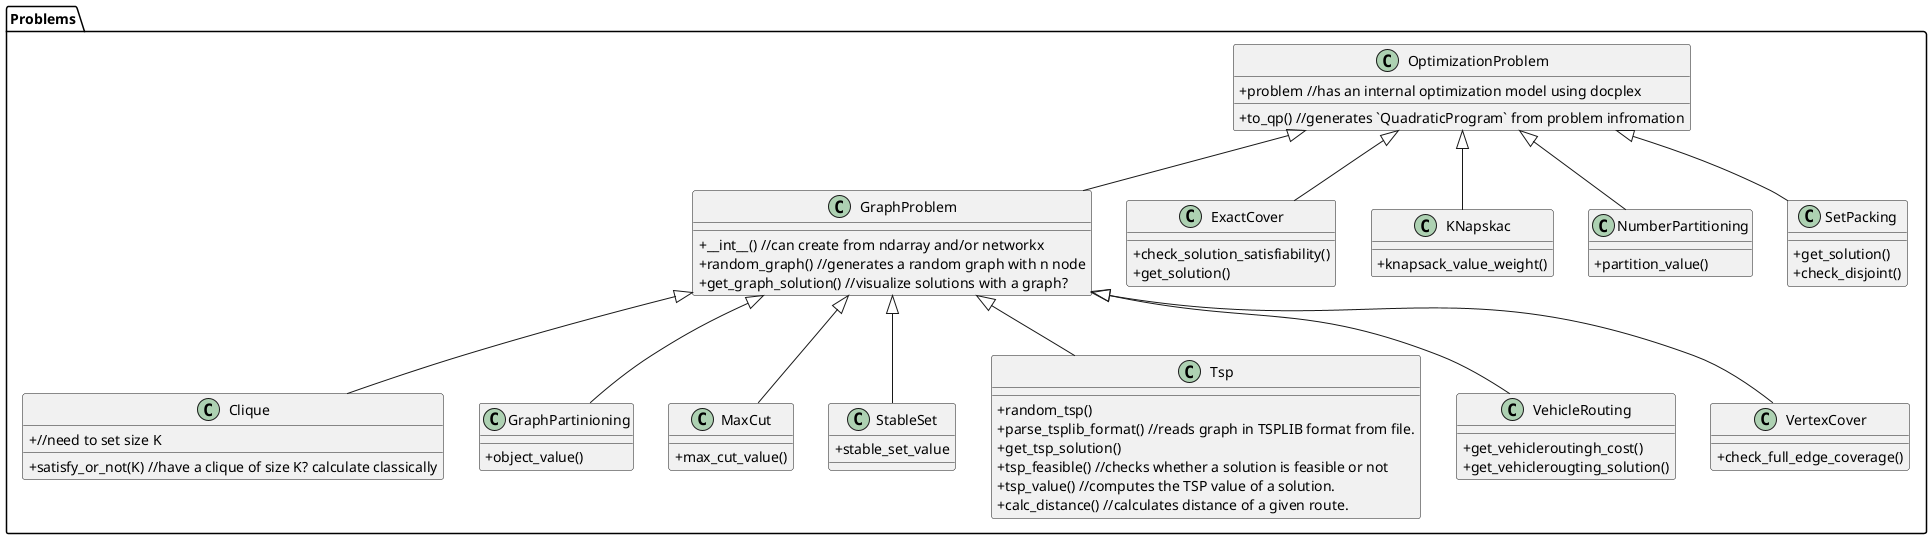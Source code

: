 @startuml
skinparam classAttributeIconSize 0
package Problems {
    class OptimizationProblem
    {
        +problem //has an internal optimization model using docplex
        +to_qp() //generates `QuadraticProgram` from problem infromation

    }
    class GraphProblem
    {
        +__int__() //can create from ndarray and/or networkx
        +random_graph() //generates a random graph with n node
        +get_graph_solution() //visualize solutions with a graph?

    }

    class Clique
    {
        +//need to set size K
        +satisfy_or_not(K) //have a clique of size K? calculate classically
    }

    class ExactCover
    {
        +check_solution_satisfiability()
        +get_solution()
    }

    class GraphPartinioning
    {
        +object_value()
    }

    class KNapskac
    {
        +knapsack_value_weight()

    }

    class MaxCut
    {
        +max_cut_value()
    }

    class NumberPartitioning
    {
        +partition_value()
    }

    class SetPacking
    {
        +get_solution()
        +check_disjoint()
    }

    class StableSet
    {
        +stable_set_value
    }

    class Tsp
    {
        +random_tsp()
        +parse_tsplib_format() //reads graph in TSPLIB format from file.
        +get_tsp_solution()
        +tsp_feasible() //checks whether a solution is feasible or not
        +tsp_value() //computes the TSP value of a solution.
        +calc_distance() //calculates distance of a given route.
    }

    class VehicleRouting
    {
        +get_vehicleroutingh_cost()
        +get_vehiclerougting_solution()
    }

    class VertexCover
    {
        +check_full_edge_coverage()
    }

}

OptimizationProblem <|-- GraphProblem
GraphProblem <|-- Clique
GraphProblem <|-- GraphPartinioning
GraphProblem <|-- MaxCut
GraphProblem <|-- StableSet
GraphProblem <|-- Tsp
GraphProblem <|-- VehicleRouting
GraphProblem <|-- VertexCover

OptimizationProblem <|-- ExactCover
OptimizationProblem <|-- SetPacking
OptimizationProblem <|-- NumberPartitioning
OptimizationProblem <|-- KNapskac
@enduml

        -to_ising() //maybe we don't need this since we can convert a problem with converters
